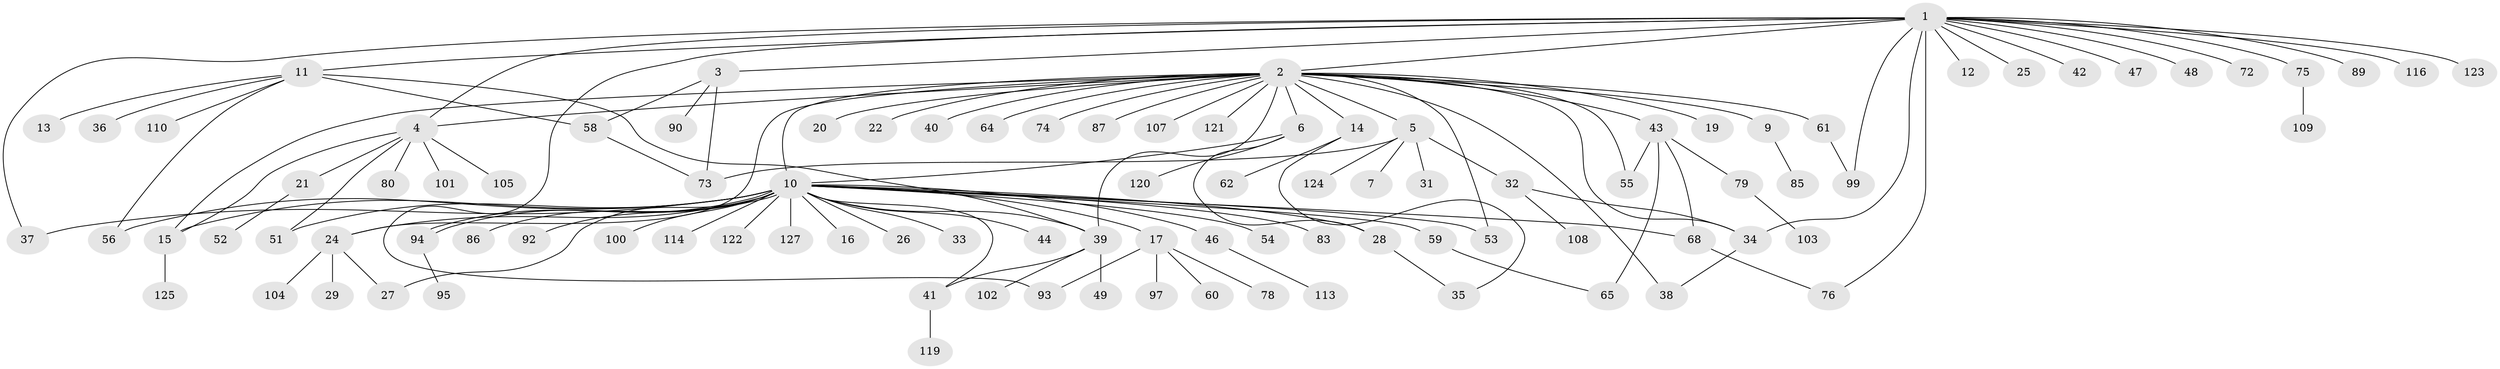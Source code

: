 // Generated by graph-tools (version 1.1) at 2025/52/02/27/25 19:52:01]
// undirected, 99 vertices, 126 edges
graph export_dot {
graph [start="1"]
  node [color=gray90,style=filled];
  1 [super="+70"];
  2 [super="+57"];
  3 [super="+18"];
  4 [super="+8"];
  5 [super="+23"];
  6 [super="+96"];
  7;
  9 [super="+77"];
  10 [super="+30"];
  11 [super="+66"];
  12;
  13;
  14 [super="+91"];
  15;
  16;
  17 [super="+128"];
  19;
  20;
  21;
  22;
  24 [super="+67"];
  25 [super="+71"];
  26;
  27 [super="+69"];
  28;
  29;
  31;
  32 [super="+45"];
  33;
  34 [super="+82"];
  35;
  36 [super="+98"];
  37;
  38;
  39 [super="+118"];
  40;
  41;
  42;
  43 [super="+50"];
  44;
  46 [super="+88"];
  47;
  48 [super="+81"];
  49;
  51;
  52;
  53 [super="+63"];
  54;
  55;
  56;
  58;
  59;
  60;
  61;
  62;
  64;
  65;
  68 [super="+112"];
  72;
  73 [super="+111"];
  74 [super="+84"];
  75 [super="+106"];
  76;
  78;
  79;
  80;
  83;
  85;
  86;
  87;
  89;
  90;
  92 [super="+117"];
  93;
  94;
  95;
  97;
  99;
  100;
  101;
  102;
  103;
  104;
  105;
  107;
  108;
  109 [super="+115"];
  110;
  113;
  114;
  116;
  119;
  120 [super="+126"];
  121;
  122;
  123;
  124;
  125;
  127;
  1 -- 2;
  1 -- 3 [weight=2];
  1 -- 11 [weight=2];
  1 -- 12;
  1 -- 25;
  1 -- 34;
  1 -- 37;
  1 -- 42;
  1 -- 47;
  1 -- 48;
  1 -- 72;
  1 -- 75;
  1 -- 76;
  1 -- 89;
  1 -- 93;
  1 -- 99;
  1 -- 123;
  1 -- 116;
  1 -- 4;
  2 -- 4;
  2 -- 5 [weight=2];
  2 -- 6;
  2 -- 9;
  2 -- 10;
  2 -- 14;
  2 -- 15;
  2 -- 19;
  2 -- 20;
  2 -- 22;
  2 -- 24;
  2 -- 34;
  2 -- 38;
  2 -- 39;
  2 -- 40;
  2 -- 43;
  2 -- 53;
  2 -- 61;
  2 -- 64;
  2 -- 74;
  2 -- 87;
  2 -- 107;
  2 -- 121;
  2 -- 55;
  3 -- 58;
  3 -- 90;
  3 -- 73;
  4 -- 51;
  4 -- 80;
  4 -- 101;
  4 -- 21;
  4 -- 105;
  4 -- 15;
  5 -- 7;
  5 -- 31;
  5 -- 124;
  5 -- 32;
  5 -- 73;
  6 -- 10;
  6 -- 28;
  6 -- 120;
  9 -- 85;
  10 -- 15;
  10 -- 16;
  10 -- 17;
  10 -- 24;
  10 -- 26;
  10 -- 27;
  10 -- 28;
  10 -- 33;
  10 -- 37;
  10 -- 39;
  10 -- 41;
  10 -- 44;
  10 -- 46;
  10 -- 51;
  10 -- 53;
  10 -- 54;
  10 -- 56;
  10 -- 59;
  10 -- 68;
  10 -- 83;
  10 -- 86;
  10 -- 92 [weight=2];
  10 -- 94;
  10 -- 94;
  10 -- 100;
  10 -- 114;
  10 -- 122;
  10 -- 127;
  11 -- 13;
  11 -- 36;
  11 -- 56;
  11 -- 110;
  11 -- 58;
  11 -- 39;
  14 -- 35;
  14 -- 62;
  15 -- 125;
  17 -- 60;
  17 -- 78;
  17 -- 97;
  17 -- 93;
  21 -- 52;
  24 -- 27;
  24 -- 29;
  24 -- 104;
  28 -- 35;
  32 -- 108;
  32 -- 34;
  34 -- 38;
  39 -- 49;
  39 -- 102;
  39 -- 41;
  41 -- 119;
  43 -- 55;
  43 -- 65;
  43 -- 79;
  43 -- 68;
  46 -- 113;
  58 -- 73;
  59 -- 65;
  61 -- 99;
  68 -- 76;
  75 -- 109;
  79 -- 103;
  94 -- 95;
}
